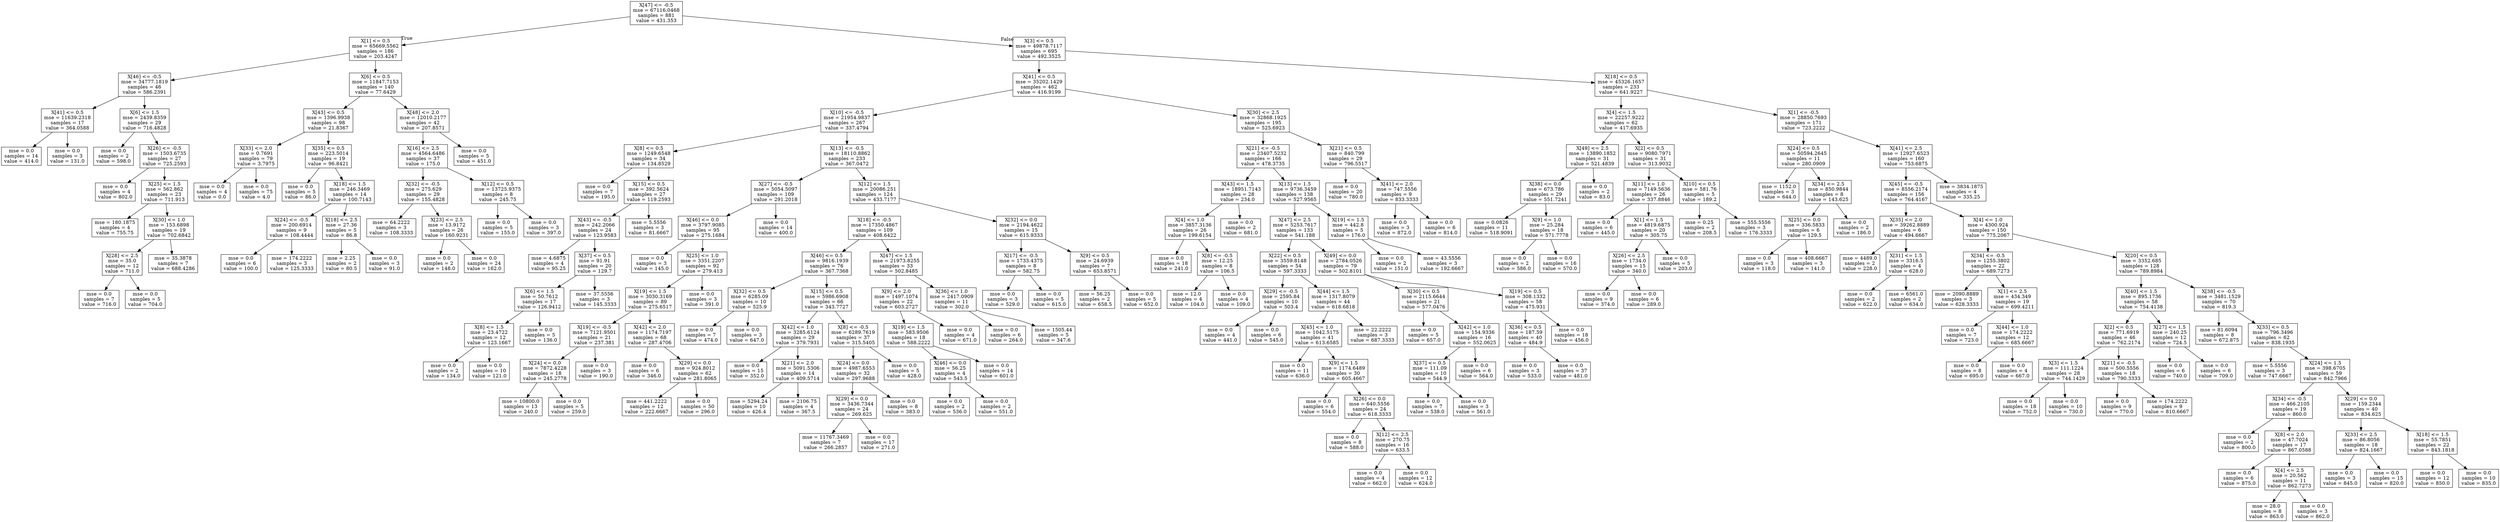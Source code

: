 digraph Tree {
node [shape=box] ;
0 [label="X[47] <= -0.5\nmse = 67116.0468\nsamples = 881\nvalue = 431.353"] ;
1 [label="X[1] <= 0.5\nmse = 65669.5562\nsamples = 186\nvalue = 203.4247"] ;
0 -> 1 [labeldistance=2.5, labelangle=45, headlabel="True"] ;
2 [label="X[46] <= -0.5\nmse = 34777.1819\nsamples = 46\nvalue = 586.2391"] ;
1 -> 2 ;
3 [label="X[41] <= 0.5\nmse = 11639.2318\nsamples = 17\nvalue = 364.0588"] ;
2 -> 3 ;
4 [label="mse = 0.0\nsamples = 14\nvalue = 414.0"] ;
3 -> 4 ;
5 [label="mse = 0.0\nsamples = 3\nvalue = 131.0"] ;
3 -> 5 ;
6 [label="X[6] <= 1.5\nmse = 2439.8359\nsamples = 29\nvalue = 716.4828"] ;
2 -> 6 ;
7 [label="mse = 0.0\nsamples = 2\nvalue = 598.0"] ;
6 -> 7 ;
8 [label="X[26] <= -0.5\nmse = 1503.6735\nsamples = 27\nvalue = 725.2593"] ;
6 -> 8 ;
9 [label="mse = 0.0\nsamples = 4\nvalue = 802.0"] ;
8 -> 9 ;
10 [label="X[25] <= 1.5\nmse = 562.862\nsamples = 23\nvalue = 711.913"] ;
8 -> 10 ;
11 [label="mse = 180.1875\nsamples = 4\nvalue = 755.75"] ;
10 -> 11 ;
12 [label="X[30] <= 1.0\nmse = 153.6898\nsamples = 19\nvalue = 702.6842"] ;
10 -> 12 ;
13 [label="X[28] <= 2.5\nmse = 35.0\nsamples = 12\nvalue = 711.0"] ;
12 -> 13 ;
14 [label="mse = 0.0\nsamples = 7\nvalue = 716.0"] ;
13 -> 14 ;
15 [label="mse = 0.0\nsamples = 5\nvalue = 704.0"] ;
13 -> 15 ;
16 [label="mse = 35.3878\nsamples = 7\nvalue = 688.4286"] ;
12 -> 16 ;
17 [label="X[6] <= 0.5\nmse = 11847.7153\nsamples = 140\nvalue = 77.6429"] ;
1 -> 17 ;
18 [label="X[43] <= 0.5\nmse = 1396.9938\nsamples = 98\nvalue = 21.8367"] ;
17 -> 18 ;
19 [label="X[33] <= 2.0\nmse = 0.7691\nsamples = 79\nvalue = 3.7975"] ;
18 -> 19 ;
20 [label="mse = 0.0\nsamples = 4\nvalue = 0.0"] ;
19 -> 20 ;
21 [label="mse = 0.0\nsamples = 75\nvalue = 4.0"] ;
19 -> 21 ;
22 [label="X[35] <= 0.5\nmse = 223.5014\nsamples = 19\nvalue = 96.8421"] ;
18 -> 22 ;
23 [label="mse = 0.0\nsamples = 5\nvalue = 86.0"] ;
22 -> 23 ;
24 [label="X[18] <= 1.5\nmse = 246.3469\nsamples = 14\nvalue = 100.7143"] ;
22 -> 24 ;
25 [label="X[24] <= -0.5\nmse = 200.6914\nsamples = 9\nvalue = 108.4444"] ;
24 -> 25 ;
26 [label="mse = 0.0\nsamples = 6\nvalue = 100.0"] ;
25 -> 26 ;
27 [label="mse = 174.2222\nsamples = 3\nvalue = 125.3333"] ;
25 -> 27 ;
28 [label="X[18] <= 2.5\nmse = 27.36\nsamples = 5\nvalue = 86.8"] ;
24 -> 28 ;
29 [label="mse = 2.25\nsamples = 2\nvalue = 80.5"] ;
28 -> 29 ;
30 [label="mse = 0.0\nsamples = 3\nvalue = 91.0"] ;
28 -> 30 ;
31 [label="X[48] <= 2.0\nmse = 12010.2177\nsamples = 42\nvalue = 207.8571"] ;
17 -> 31 ;
32 [label="X[16] <= 2.5\nmse = 4564.6486\nsamples = 37\nvalue = 175.0"] ;
31 -> 32 ;
33 [label="X[32] <= -0.5\nmse = 275.629\nsamples = 29\nvalue = 155.4828"] ;
32 -> 33 ;
34 [label="mse = 64.2222\nsamples = 3\nvalue = 108.3333"] ;
33 -> 34 ;
35 [label="X[23] <= 2.5\nmse = 13.9172\nsamples = 26\nvalue = 160.9231"] ;
33 -> 35 ;
36 [label="mse = 0.0\nsamples = 2\nvalue = 148.0"] ;
35 -> 36 ;
37 [label="mse = 0.0\nsamples = 24\nvalue = 162.0"] ;
35 -> 37 ;
38 [label="X[12] <= 0.5\nmse = 13725.9375\nsamples = 8\nvalue = 245.75"] ;
32 -> 38 ;
39 [label="mse = 0.0\nsamples = 5\nvalue = 155.0"] ;
38 -> 39 ;
40 [label="mse = 0.0\nsamples = 3\nvalue = 397.0"] ;
38 -> 40 ;
41 [label="mse = 0.0\nsamples = 5\nvalue = 451.0"] ;
31 -> 41 ;
42 [label="X[3] <= 0.5\nmse = 49878.7117\nsamples = 695\nvalue = 492.3525"] ;
0 -> 42 [labeldistance=2.5, labelangle=-45, headlabel="False"] ;
43 [label="X[41] <= 0.5\nmse = 35202.1429\nsamples = 462\nvalue = 416.9199"] ;
42 -> 43 ;
44 [label="X[10] <= -0.5\nmse = 21954.9837\nsamples = 267\nvalue = 337.4794"] ;
43 -> 44 ;
45 [label="X[8] <= 0.5\nmse = 1249.6548\nsamples = 34\nvalue = 134.8529"] ;
44 -> 45 ;
46 [label="mse = 0.0\nsamples = 7\nvalue = 195.0"] ;
45 -> 46 ;
47 [label="X[15] <= 0.5\nmse = 392.5624\nsamples = 27\nvalue = 119.2593"] ;
45 -> 47 ;
48 [label="X[43] <= -0.5\nmse = 242.2066\nsamples = 24\nvalue = 123.9583"] ;
47 -> 48 ;
49 [label="mse = 4.6875\nsamples = 4\nvalue = 95.25"] ;
48 -> 49 ;
50 [label="X[37] <= 0.5\nmse = 91.91\nsamples = 20\nvalue = 129.7"] ;
48 -> 50 ;
51 [label="X[6] <= 1.5\nmse = 50.7612\nsamples = 17\nvalue = 126.9412"] ;
50 -> 51 ;
52 [label="X[8] <= 1.5\nmse = 23.4722\nsamples = 12\nvalue = 123.1667"] ;
51 -> 52 ;
53 [label="mse = 0.0\nsamples = 2\nvalue = 134.0"] ;
52 -> 53 ;
54 [label="mse = 0.0\nsamples = 10\nvalue = 121.0"] ;
52 -> 54 ;
55 [label="mse = 0.0\nsamples = 5\nvalue = 136.0"] ;
51 -> 55 ;
56 [label="mse = 37.5556\nsamples = 3\nvalue = 145.3333"] ;
50 -> 56 ;
57 [label="mse = 5.5556\nsamples = 3\nvalue = 81.6667"] ;
47 -> 57 ;
58 [label="X[13] <= -0.5\nmse = 18110.8862\nsamples = 233\nvalue = 367.0472"] ;
44 -> 58 ;
59 [label="X[27] <= -0.5\nmse = 5054.5097\nsamples = 109\nvalue = 291.2018"] ;
58 -> 59 ;
60 [label="X[46] <= 0.0\nmse = 3797.9085\nsamples = 95\nvalue = 275.1684"] ;
59 -> 60 ;
61 [label="mse = 0.0\nsamples = 3\nvalue = 145.0"] ;
60 -> 61 ;
62 [label="X[25] <= 1.0\nmse = 3351.2207\nsamples = 92\nvalue = 279.413"] ;
60 -> 62 ;
63 [label="X[19] <= 1.5\nmse = 3030.3169\nsamples = 89\nvalue = 275.6517"] ;
62 -> 63 ;
64 [label="X[19] <= -0.5\nmse = 7121.9501\nsamples = 21\nvalue = 237.381"] ;
63 -> 64 ;
65 [label="X[24] <= 0.0\nmse = 7872.4228\nsamples = 18\nvalue = 245.2778"] ;
64 -> 65 ;
66 [label="mse = 10800.0\nsamples = 13\nvalue = 240.0"] ;
65 -> 66 ;
67 [label="mse = 0.0\nsamples = 5\nvalue = 259.0"] ;
65 -> 67 ;
68 [label="mse = 0.0\nsamples = 3\nvalue = 190.0"] ;
64 -> 68 ;
69 [label="X[42] <= 2.0\nmse = 1174.7197\nsamples = 68\nvalue = 287.4706"] ;
63 -> 69 ;
70 [label="mse = 0.0\nsamples = 6\nvalue = 346.0"] ;
69 -> 70 ;
71 [label="X[29] <= 0.0\nmse = 924.8012\nsamples = 62\nvalue = 281.8065"] ;
69 -> 71 ;
72 [label="mse = 441.2222\nsamples = 12\nvalue = 222.6667"] ;
71 -> 72 ;
73 [label="mse = 0.0\nsamples = 50\nvalue = 296.0"] ;
71 -> 73 ;
74 [label="mse = 0.0\nsamples = 3\nvalue = 391.0"] ;
62 -> 74 ;
75 [label="mse = 0.0\nsamples = 14\nvalue = 400.0"] ;
59 -> 75 ;
76 [label="X[12] <= 1.5\nmse = 20086.251\nsamples = 124\nvalue = 433.7177"] ;
58 -> 76 ;
77 [label="X[18] <= -0.5\nmse = 17350.4867\nsamples = 109\nvalue = 408.6422"] ;
76 -> 77 ;
78 [label="X[46] <= 0.5\nmse = 9816.1939\nsamples = 76\nvalue = 367.7368"] ;
77 -> 78 ;
79 [label="X[32] <= 0.5\nmse = 6285.09\nsamples = 10\nvalue = 525.9"] ;
78 -> 79 ;
80 [label="mse = 0.0\nsamples = 7\nvalue = 474.0"] ;
79 -> 80 ;
81 [label="mse = 0.0\nsamples = 3\nvalue = 647.0"] ;
79 -> 81 ;
82 [label="X[15] <= 0.5\nmse = 5986.6908\nsamples = 66\nvalue = 343.7727"] ;
78 -> 82 ;
83 [label="X[42] <= 1.0\nmse = 3285.6124\nsamples = 29\nvalue = 379.7931"] ;
82 -> 83 ;
84 [label="mse = 0.0\nsamples = 15\nvalue = 352.0"] ;
83 -> 84 ;
85 [label="X[21] <= 2.0\nmse = 5091.5306\nsamples = 14\nvalue = 409.5714"] ;
83 -> 85 ;
86 [label="mse = 5294.24\nsamples = 10\nvalue = 426.4"] ;
85 -> 86 ;
87 [label="mse = 2106.75\nsamples = 4\nvalue = 367.5"] ;
85 -> 87 ;
88 [label="X[8] <= -0.5\nmse = 6289.7619\nsamples = 37\nvalue = 315.5405"] ;
82 -> 88 ;
89 [label="X[24] <= 0.0\nmse = 4987.6553\nsamples = 32\nvalue = 297.9688"] ;
88 -> 89 ;
90 [label="X[29] <= 0.0\nmse = 3436.7344\nsamples = 24\nvalue = 269.625"] ;
89 -> 90 ;
91 [label="mse = 11767.3469\nsamples = 7\nvalue = 266.2857"] ;
90 -> 91 ;
92 [label="mse = 0.0\nsamples = 17\nvalue = 271.0"] ;
90 -> 92 ;
93 [label="mse = 0.0\nsamples = 8\nvalue = 383.0"] ;
89 -> 93 ;
94 [label="mse = 0.0\nsamples = 5\nvalue = 428.0"] ;
88 -> 94 ;
95 [label="X[47] <= 1.5\nmse = 21973.8255\nsamples = 33\nvalue = 502.8485"] ;
77 -> 95 ;
96 [label="X[9] <= 2.0\nmse = 1497.1074\nsamples = 22\nvalue = 603.2727"] ;
95 -> 96 ;
97 [label="X[19] <= 1.5\nmse = 583.9506\nsamples = 18\nvalue = 588.2222"] ;
96 -> 97 ;
98 [label="X[46] <= 0.0\nmse = 56.25\nsamples = 4\nvalue = 543.5"] ;
97 -> 98 ;
99 [label="mse = 0.0\nsamples = 2\nvalue = 536.0"] ;
98 -> 99 ;
100 [label="mse = 0.0\nsamples = 2\nvalue = 551.0"] ;
98 -> 100 ;
101 [label="mse = 0.0\nsamples = 14\nvalue = 601.0"] ;
97 -> 101 ;
102 [label="mse = 0.0\nsamples = 4\nvalue = 671.0"] ;
96 -> 102 ;
103 [label="X[36] <= 1.0\nmse = 2417.0909\nsamples = 11\nvalue = 302.0"] ;
95 -> 103 ;
104 [label="mse = 0.0\nsamples = 6\nvalue = 264.0"] ;
103 -> 104 ;
105 [label="mse = 1505.44\nsamples = 5\nvalue = 347.6"] ;
103 -> 105 ;
106 [label="X[32] <= 0.0\nmse = 2194.4622\nsamples = 15\nvalue = 615.9333"] ;
76 -> 106 ;
107 [label="X[17] <= -0.5\nmse = 1733.4375\nsamples = 8\nvalue = 582.75"] ;
106 -> 107 ;
108 [label="mse = 0.0\nsamples = 3\nvalue = 529.0"] ;
107 -> 108 ;
109 [label="mse = 0.0\nsamples = 5\nvalue = 615.0"] ;
107 -> 109 ;
110 [label="X[9] <= 0.5\nmse = 24.6939\nsamples = 7\nvalue = 653.8571"] ;
106 -> 110 ;
111 [label="mse = 56.25\nsamples = 2\nvalue = 658.5"] ;
110 -> 111 ;
112 [label="mse = 0.0\nsamples = 5\nvalue = 652.0"] ;
110 -> 112 ;
113 [label="X[30] <= 2.5\nmse = 32868.1925\nsamples = 195\nvalue = 525.6923"] ;
43 -> 113 ;
114 [label="X[21] <= -0.5\nmse = 23407.5232\nsamples = 166\nvalue = 478.3735"] ;
113 -> 114 ;
115 [label="X[43] <= 1.5\nmse = 18951.7143\nsamples = 28\nvalue = 234.0"] ;
114 -> 115 ;
116 [label="X[4] <= 1.0\nmse = 3857.3136\nsamples = 26\nvalue = 199.6154"] ;
115 -> 116 ;
117 [label="mse = 0.0\nsamples = 18\nvalue = 241.0"] ;
116 -> 117 ;
118 [label="X[8] <= -0.5\nmse = 12.25\nsamples = 8\nvalue = 106.5"] ;
116 -> 118 ;
119 [label="mse = 12.0\nsamples = 4\nvalue = 104.0"] ;
118 -> 119 ;
120 [label="mse = 0.0\nsamples = 4\nvalue = 109.0"] ;
118 -> 120 ;
121 [label="mse = 0.0\nsamples = 2\nvalue = 681.0"] ;
115 -> 121 ;
122 [label="X[13] <= 1.5\nmse = 9736.3459\nsamples = 138\nvalue = 527.9565"] ;
114 -> 122 ;
123 [label="X[47] <= 2.5\nmse = 5253.7617\nsamples = 133\nvalue = 541.188"] ;
122 -> 123 ;
124 [label="X[22] <= 0.5\nmse = 3559.8148\nsamples = 54\nvalue = 597.3333"] ;
123 -> 124 ;
125 [label="X[29] <= -0.5\nmse = 2595.84\nsamples = 10\nvalue = 503.4"] ;
124 -> 125 ;
126 [label="mse = 0.0\nsamples = 4\nvalue = 441.0"] ;
125 -> 126 ;
127 [label="mse = 0.0\nsamples = 6\nvalue = 545.0"] ;
125 -> 127 ;
128 [label="X[44] <= 1.5\nmse = 1317.8079\nsamples = 44\nvalue = 618.6818"] ;
124 -> 128 ;
129 [label="X[45] <= 1.0\nmse = 1042.5175\nsamples = 41\nvalue = 613.6585"] ;
128 -> 129 ;
130 [label="mse = 0.0\nsamples = 11\nvalue = 636.0"] ;
129 -> 130 ;
131 [label="X[9] <= 1.5\nmse = 1174.6489\nsamples = 30\nvalue = 605.4667"] ;
129 -> 131 ;
132 [label="mse = 0.0\nsamples = 6\nvalue = 554.0"] ;
131 -> 132 ;
133 [label="X[26] <= 0.0\nmse = 640.5556\nsamples = 24\nvalue = 618.3333"] ;
131 -> 133 ;
134 [label="mse = 0.0\nsamples = 8\nvalue = 588.0"] ;
133 -> 134 ;
135 [label="X[12] <= 2.5\nmse = 270.75\nsamples = 16\nvalue = 633.5"] ;
133 -> 135 ;
136 [label="mse = 0.0\nsamples = 4\nvalue = 662.0"] ;
135 -> 136 ;
137 [label="mse = 0.0\nsamples = 12\nvalue = 624.0"] ;
135 -> 137 ;
138 [label="mse = 22.2222\nsamples = 3\nvalue = 687.3333"] ;
128 -> 138 ;
139 [label="X[49] <= 0.0\nmse = 2784.0526\nsamples = 79\nvalue = 502.8101"] ;
123 -> 139 ;
140 [label="X[30] <= 0.5\nmse = 2115.6644\nsamples = 21\nvalue = 577.0476"] ;
139 -> 140 ;
141 [label="mse = 0.0\nsamples = 5\nvalue = 657.0"] ;
140 -> 141 ;
142 [label="X[42] <= 1.0\nmse = 154.9336\nsamples = 16\nvalue = 552.0625"] ;
140 -> 142 ;
143 [label="X[37] <= 0.5\nmse = 111.09\nsamples = 10\nvalue = 544.9"] ;
142 -> 143 ;
144 [label="mse = 0.0\nsamples = 7\nvalue = 538.0"] ;
143 -> 144 ;
145 [label="mse = 0.0\nsamples = 3\nvalue = 561.0"] ;
143 -> 145 ;
146 [label="mse = 0.0\nsamples = 6\nvalue = 564.0"] ;
142 -> 146 ;
147 [label="X[19] <= 0.5\nmse = 308.1332\nsamples = 58\nvalue = 475.931"] ;
139 -> 147 ;
148 [label="X[36] <= 0.5\nmse = 187.59\nsamples = 40\nvalue = 484.9"] ;
147 -> 148 ;
149 [label="mse = 0.0\nsamples = 3\nvalue = 533.0"] ;
148 -> 149 ;
150 [label="mse = 0.0\nsamples = 37\nvalue = 481.0"] ;
148 -> 150 ;
151 [label="mse = 0.0\nsamples = 18\nvalue = 456.0"] ;
147 -> 151 ;
152 [label="X[19] <= 1.5\nmse = 442.8\nsamples = 5\nvalue = 176.0"] ;
122 -> 152 ;
153 [label="mse = 0.0\nsamples = 2\nvalue = 151.0"] ;
152 -> 153 ;
154 [label="mse = 43.5556\nsamples = 3\nvalue = 192.6667"] ;
152 -> 154 ;
155 [label="X[21] <= 0.5\nmse = 840.799\nsamples = 29\nvalue = 796.5517"] ;
113 -> 155 ;
156 [label="mse = 0.0\nsamples = 20\nvalue = 780.0"] ;
155 -> 156 ;
157 [label="X[41] <= 2.0\nmse = 747.5556\nsamples = 9\nvalue = 833.3333"] ;
155 -> 157 ;
158 [label="mse = 0.0\nsamples = 3\nvalue = 872.0"] ;
157 -> 158 ;
159 [label="mse = 0.0\nsamples = 6\nvalue = 814.0"] ;
157 -> 159 ;
160 [label="X[18] <= 0.5\nmse = 45326.1657\nsamples = 233\nvalue = 641.9227"] ;
42 -> 160 ;
161 [label="X[4] <= 1.5\nmse = 22257.9222\nsamples = 62\nvalue = 417.6935"] ;
160 -> 161 ;
162 [label="X[49] <= 2.5\nmse = 13890.1852\nsamples = 31\nvalue = 521.4839"] ;
161 -> 162 ;
163 [label="X[38] <= 0.0\nmse = 673.786\nsamples = 29\nvalue = 551.7241"] ;
162 -> 163 ;
164 [label="mse = 0.0826\nsamples = 11\nvalue = 518.9091"] ;
163 -> 164 ;
165 [label="X[9] <= 1.0\nmse = 25.284\nsamples = 18\nvalue = 571.7778"] ;
163 -> 165 ;
166 [label="mse = 0.0\nsamples = 2\nvalue = 586.0"] ;
165 -> 166 ;
167 [label="mse = 0.0\nsamples = 16\nvalue = 570.0"] ;
165 -> 167 ;
168 [label="mse = 0.0\nsamples = 2\nvalue = 83.0"] ;
162 -> 168 ;
169 [label="X[2] <= 0.5\nmse = 9080.7971\nsamples = 31\nvalue = 313.9032"] ;
161 -> 169 ;
170 [label="X[11] <= 1.0\nmse = 7149.5636\nsamples = 26\nvalue = 337.8846"] ;
169 -> 170 ;
171 [label="mse = 0.0\nsamples = 6\nvalue = 445.0"] ;
170 -> 171 ;
172 [label="X[1] <= 1.5\nmse = 4819.6875\nsamples = 20\nvalue = 305.75"] ;
170 -> 172 ;
173 [label="X[26] <= 2.5\nmse = 1734.0\nsamples = 15\nvalue = 340.0"] ;
172 -> 173 ;
174 [label="mse = 0.0\nsamples = 9\nvalue = 374.0"] ;
173 -> 174 ;
175 [label="mse = 0.0\nsamples = 6\nvalue = 289.0"] ;
173 -> 175 ;
176 [label="mse = 0.0\nsamples = 5\nvalue = 203.0"] ;
172 -> 176 ;
177 [label="X[10] <= 0.5\nmse = 581.76\nsamples = 5\nvalue = 189.2"] ;
169 -> 177 ;
178 [label="mse = 0.25\nsamples = 2\nvalue = 208.5"] ;
177 -> 178 ;
179 [label="mse = 555.5556\nsamples = 3\nvalue = 176.3333"] ;
177 -> 179 ;
180 [label="X[1] <= -0.5\nmse = 28850.7693\nsamples = 171\nvalue = 723.2222"] ;
160 -> 180 ;
181 [label="X[24] <= 0.5\nmse = 50594.2645\nsamples = 11\nvalue = 280.0909"] ;
180 -> 181 ;
182 [label="mse = 1152.0\nsamples = 3\nvalue = 644.0"] ;
181 -> 182 ;
183 [label="X[34] <= 2.5\nmse = 850.9844\nsamples = 8\nvalue = 143.625"] ;
181 -> 183 ;
184 [label="X[25] <= 0.0\nmse = 336.5833\nsamples = 6\nvalue = 129.5"] ;
183 -> 184 ;
185 [label="mse = 0.0\nsamples = 3\nvalue = 118.0"] ;
184 -> 185 ;
186 [label="mse = 408.6667\nsamples = 3\nvalue = 141.0"] ;
184 -> 186 ;
187 [label="mse = 0.0\nsamples = 2\nvalue = 186.0"] ;
183 -> 187 ;
188 [label="X[41] <= 2.5\nmse = 12927.6523\nsamples = 160\nvalue = 753.6875"] ;
180 -> 188 ;
189 [label="X[45] <= -0.5\nmse = 8556.2174\nsamples = 156\nvalue = 764.4167"] ;
188 -> 189 ;
190 [label="X[35] <= 2.0\nmse = 39262.8889\nsamples = 6\nvalue = 494.6667"] ;
189 -> 190 ;
191 [label="mse = 4489.0\nsamples = 2\nvalue = 228.0"] ;
190 -> 191 ;
192 [label="X[31] <= 1.5\nmse = 3316.5\nsamples = 4\nvalue = 628.0"] ;
190 -> 192 ;
193 [label="mse = 0.0\nsamples = 2\nvalue = 622.0"] ;
192 -> 193 ;
194 [label="mse = 6561.0\nsamples = 2\nvalue = 634.0"] ;
192 -> 194 ;
195 [label="X[4] <= 1.0\nmse = 4300.924\nsamples = 150\nvalue = 775.2067"] ;
189 -> 195 ;
196 [label="X[34] <= -0.5\nmse = 1255.3802\nsamples = 22\nvalue = 689.7273"] ;
195 -> 196 ;
197 [label="mse = 2090.8889\nsamples = 3\nvalue = 628.3333"] ;
196 -> 197 ;
198 [label="X[1] <= 2.5\nmse = 434.349\nsamples = 19\nvalue = 699.4211"] ;
196 -> 198 ;
199 [label="mse = 0.0\nsamples = 7\nvalue = 723.0"] ;
198 -> 199 ;
200 [label="X[44] <= 1.0\nmse = 174.2222\nsamples = 12\nvalue = 685.6667"] ;
198 -> 200 ;
201 [label="mse = 0.0\nsamples = 8\nvalue = 695.0"] ;
200 -> 201 ;
202 [label="mse = 0.0\nsamples = 4\nvalue = 667.0"] ;
200 -> 202 ;
203 [label="X[20] <= 0.5\nmse = 3352.685\nsamples = 128\nvalue = 789.8984"] ;
195 -> 203 ;
204 [label="X[40] <= 1.5\nmse = 895.1736\nsamples = 58\nvalue = 754.4138"] ;
203 -> 204 ;
205 [label="X[2] <= 0.5\nmse = 771.6919\nsamples = 46\nvalue = 762.2174"] ;
204 -> 205 ;
206 [label="X[3] <= 1.5\nmse = 111.1224\nsamples = 28\nvalue = 744.1429"] ;
205 -> 206 ;
207 [label="mse = 0.0\nsamples = 18\nvalue = 752.0"] ;
206 -> 207 ;
208 [label="mse = 0.0\nsamples = 10\nvalue = 730.0"] ;
206 -> 208 ;
209 [label="X[21] <= -0.5\nmse = 500.5556\nsamples = 18\nvalue = 790.3333"] ;
205 -> 209 ;
210 [label="mse = 0.0\nsamples = 9\nvalue = 770.0"] ;
209 -> 210 ;
211 [label="mse = 174.2222\nsamples = 9\nvalue = 810.6667"] ;
209 -> 211 ;
212 [label="X[27] <= 1.5\nmse = 240.25\nsamples = 12\nvalue = 724.5"] ;
204 -> 212 ;
213 [label="mse = 0.0\nsamples = 6\nvalue = 740.0"] ;
212 -> 213 ;
214 [label="mse = 0.0\nsamples = 6\nvalue = 709.0"] ;
212 -> 214 ;
215 [label="X[38] <= -0.5\nmse = 3481.1529\nsamples = 70\nvalue = 819.3"] ;
203 -> 215 ;
216 [label="mse = 81.6094\nsamples = 8\nvalue = 672.875"] ;
215 -> 216 ;
217 [label="X[33] <= 0.5\nmse = 796.3496\nsamples = 62\nvalue = 838.1935"] ;
215 -> 217 ;
218 [label="mse = 5.5556\nsamples = 3\nvalue = 747.6667"] ;
217 -> 218 ;
219 [label="X[24] <= 1.5\nmse = 398.6705\nsamples = 59\nvalue = 842.7966"] ;
217 -> 219 ;
220 [label="X[34] <= -0.5\nmse = 466.2105\nsamples = 19\nvalue = 860.0"] ;
219 -> 220 ;
221 [label="mse = 0.0\nsamples = 2\nvalue = 800.0"] ;
220 -> 221 ;
222 [label="X[8] <= 2.0\nmse = 47.7024\nsamples = 17\nvalue = 867.0588"] ;
220 -> 222 ;
223 [label="mse = 0.0\nsamples = 6\nvalue = 875.0"] ;
222 -> 223 ;
224 [label="X[4] <= 2.5\nmse = 20.562\nsamples = 11\nvalue = 862.7273"] ;
222 -> 224 ;
225 [label="mse = 28.0\nsamples = 8\nvalue = 863.0"] ;
224 -> 225 ;
226 [label="mse = 0.0\nsamples = 3\nvalue = 862.0"] ;
224 -> 226 ;
227 [label="X[29] <= 0.0\nmse = 159.2344\nsamples = 40\nvalue = 834.625"] ;
219 -> 227 ;
228 [label="X[33] <= 2.5\nmse = 86.8056\nsamples = 18\nvalue = 824.1667"] ;
227 -> 228 ;
229 [label="mse = 0.0\nsamples = 3\nvalue = 845.0"] ;
228 -> 229 ;
230 [label="mse = 0.0\nsamples = 15\nvalue = 820.0"] ;
228 -> 230 ;
231 [label="X[18] <= 1.5\nmse = 55.7851\nsamples = 22\nvalue = 843.1818"] ;
227 -> 231 ;
232 [label="mse = 0.0\nsamples = 12\nvalue = 850.0"] ;
231 -> 232 ;
233 [label="mse = 0.0\nsamples = 10\nvalue = 835.0"] ;
231 -> 233 ;
234 [label="mse = 3834.1875\nsamples = 4\nvalue = 335.25"] ;
188 -> 234 ;
}